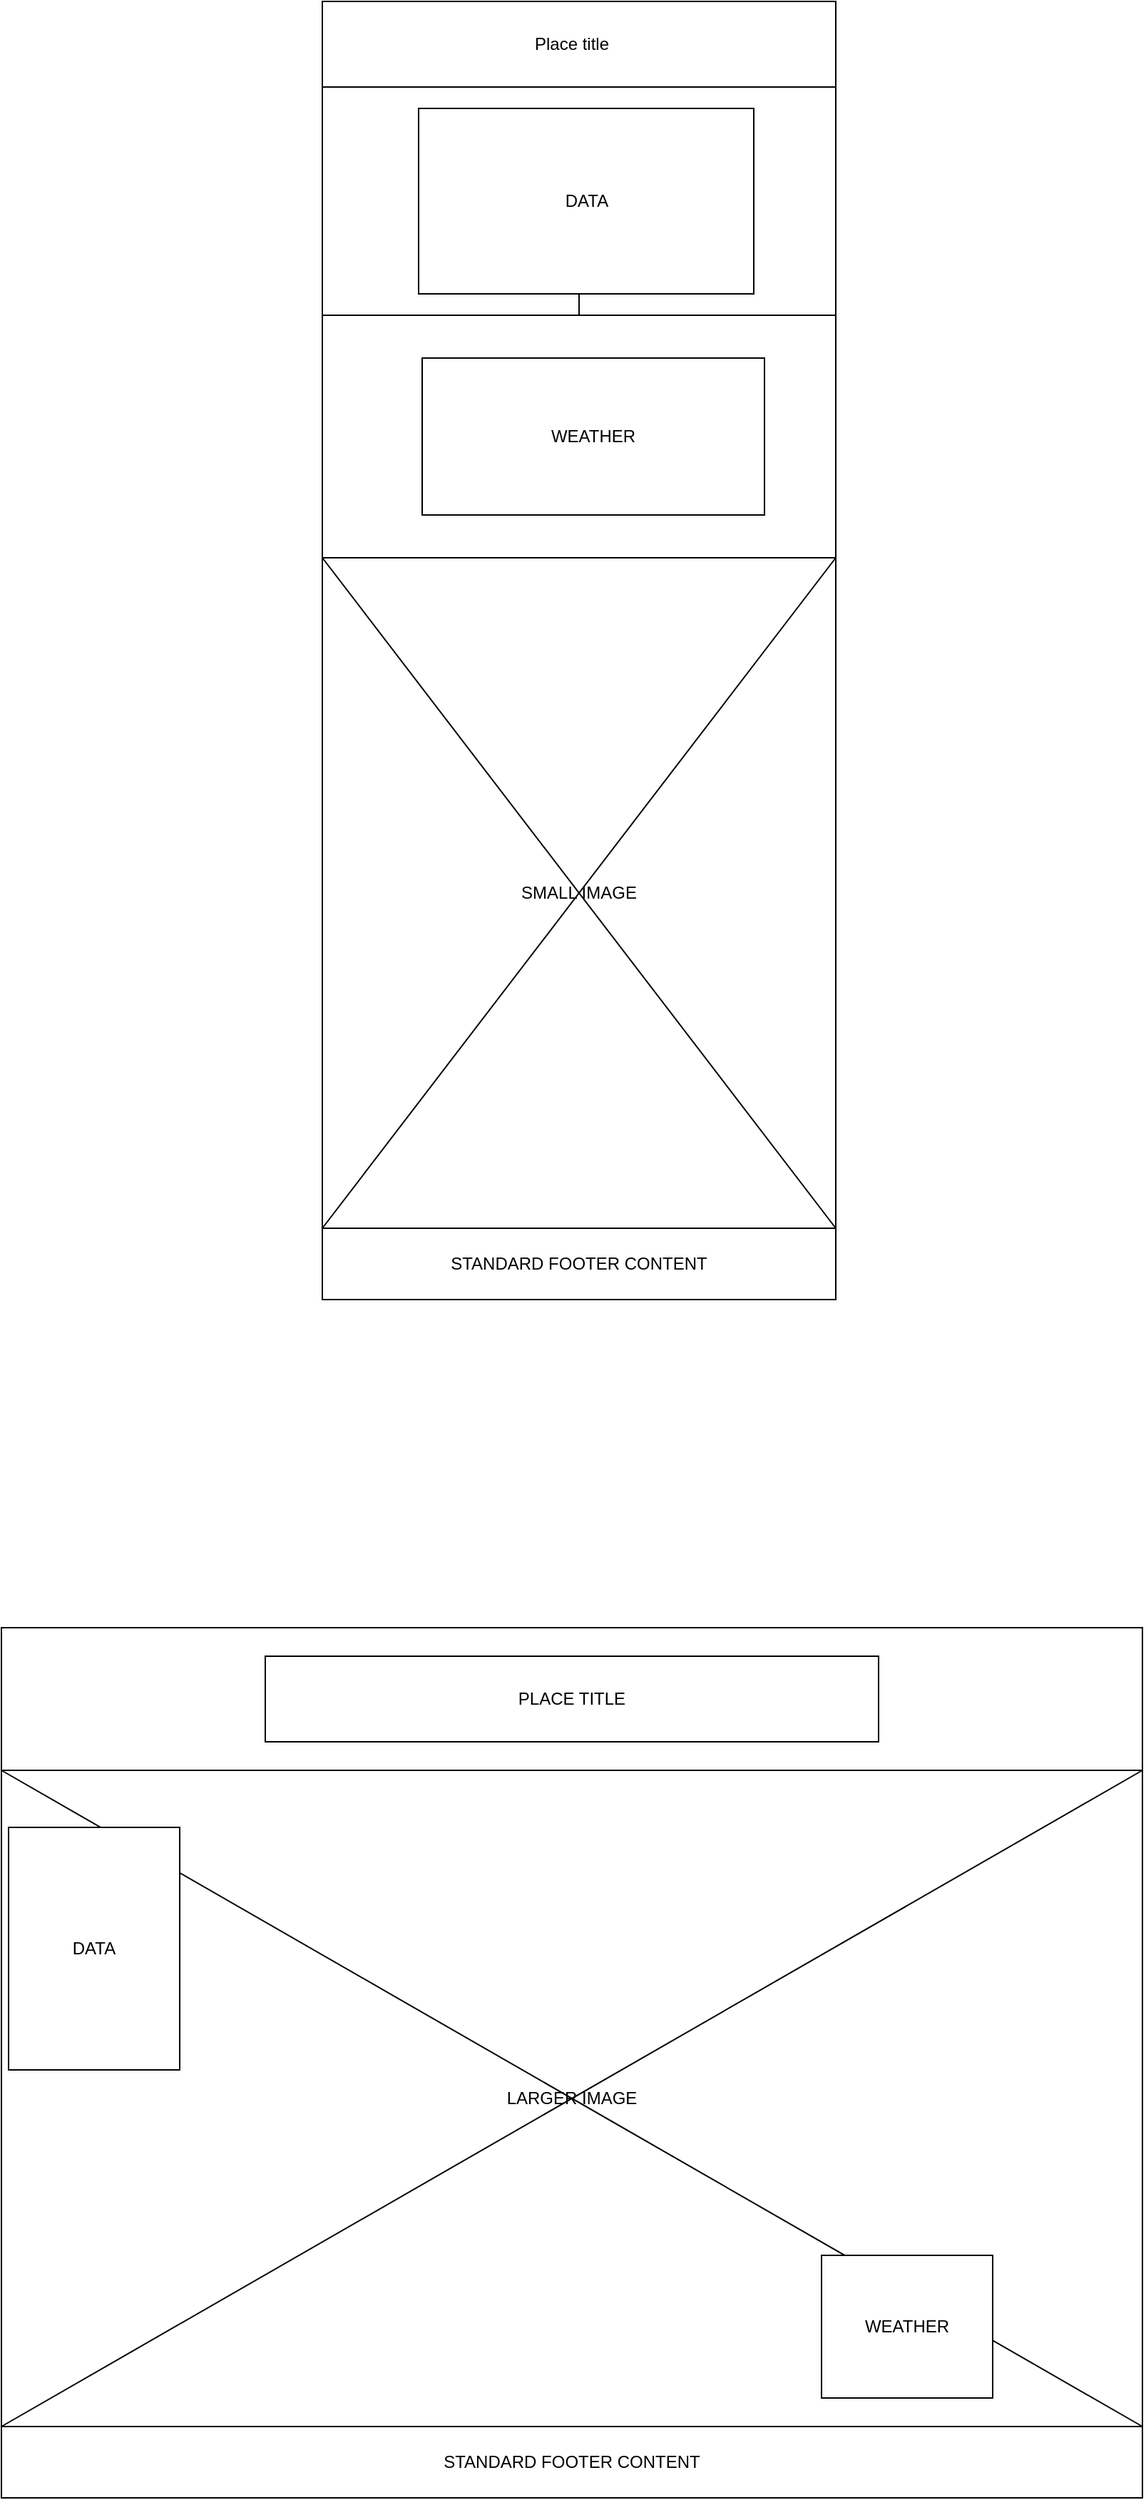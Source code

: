 <mxfile version="24.6.5" type="device">
  <diagram name="Page-1" id="hAu7OxkJgiYv9Njqm0pd">
    <mxGraphModel dx="1195" dy="643" grid="1" gridSize="10" guides="1" tooltips="1" connect="1" arrows="1" fold="1" page="1" pageScale="1" pageWidth="850" pageHeight="1100" math="0" shadow="0">
      <root>
        <mxCell id="0" />
        <mxCell id="1" parent="0" />
        <mxCell id="yqAuCsMN1EyHCu4pNG7R-1" value="" style="rounded=0;whiteSpace=wrap;html=1;" vertex="1" parent="1">
          <mxGeometry x="250" y="50" width="360" height="60" as="geometry" />
        </mxCell>
        <mxCell id="yqAuCsMN1EyHCu4pNG7R-4" value="Place title" style="text;strokeColor=none;align=center;fillColor=none;html=1;verticalAlign=middle;whiteSpace=wrap;rounded=0;" vertex="1" parent="1">
          <mxGeometry x="305" y="65" width="240" height="30" as="geometry" />
        </mxCell>
        <mxCell id="yqAuCsMN1EyHCu4pNG7R-5" value="" style="rounded=0;whiteSpace=wrap;html=1;" vertex="1" parent="1">
          <mxGeometry x="250" y="110" width="360" height="160" as="geometry" />
        </mxCell>
        <mxCell id="yqAuCsMN1EyHCu4pNG7R-14" style="edgeStyle=orthogonalEdgeStyle;rounded=0;orthogonalLoop=1;jettySize=auto;html=1;exitX=0.5;exitY=0;exitDx=0;exitDy=0;" edge="1" parent="1" source="yqAuCsMN1EyHCu4pNG7R-7" target="yqAuCsMN1EyHCu4pNG7R-5">
          <mxGeometry relative="1" as="geometry" />
        </mxCell>
        <mxCell id="yqAuCsMN1EyHCu4pNG7R-7" value="" style="rounded=0;whiteSpace=wrap;html=1;" vertex="1" parent="1">
          <mxGeometry x="250" y="270" width="360" height="170" as="geometry" />
        </mxCell>
        <mxCell id="yqAuCsMN1EyHCu4pNG7R-8" value="SMALL IMAGE" style="rounded=0;whiteSpace=wrap;html=1;" vertex="1" parent="1">
          <mxGeometry x="250" y="440" width="360" height="470" as="geometry" />
        </mxCell>
        <mxCell id="yqAuCsMN1EyHCu4pNG7R-10" value="" style="endArrow=none;html=1;rounded=0;exitX=0;exitY=1;exitDx=0;exitDy=0;entryX=1;entryY=0;entryDx=0;entryDy=0;" edge="1" parent="1" source="yqAuCsMN1EyHCu4pNG7R-8" target="yqAuCsMN1EyHCu4pNG7R-8">
          <mxGeometry width="50" height="50" relative="1" as="geometry">
            <mxPoint x="400" y="740" as="sourcePoint" />
            <mxPoint x="450" y="690" as="targetPoint" />
          </mxGeometry>
        </mxCell>
        <mxCell id="yqAuCsMN1EyHCu4pNG7R-15" value="DATA" style="rounded=0;whiteSpace=wrap;html=1;" vertex="1" parent="1">
          <mxGeometry x="317.5" y="125" width="235" height="130" as="geometry" />
        </mxCell>
        <mxCell id="yqAuCsMN1EyHCu4pNG7R-16" value="WEATHER" style="rounded=0;whiteSpace=wrap;html=1;" vertex="1" parent="1">
          <mxGeometry x="320" y="300" width="240" height="110" as="geometry" />
        </mxCell>
        <mxCell id="yqAuCsMN1EyHCu4pNG7R-18" value="" style="endArrow=none;html=1;rounded=0;entryX=0;entryY=0;entryDx=0;entryDy=0;exitX=1;exitY=1;exitDx=0;exitDy=0;" edge="1" parent="1" source="yqAuCsMN1EyHCu4pNG7R-8" target="yqAuCsMN1EyHCu4pNG7R-8">
          <mxGeometry width="50" height="50" relative="1" as="geometry">
            <mxPoint x="425" y="750" as="sourcePoint" />
            <mxPoint x="475" y="700" as="targetPoint" />
          </mxGeometry>
        </mxCell>
        <mxCell id="yqAuCsMN1EyHCu4pNG7R-20" value="" style="rounded=0;whiteSpace=wrap;html=1;" vertex="1" parent="1">
          <mxGeometry x="25" y="1190" width="800" height="100" as="geometry" />
        </mxCell>
        <mxCell id="yqAuCsMN1EyHCu4pNG7R-21" value="PLACE TITLE" style="rounded=0;whiteSpace=wrap;html=1;" vertex="1" parent="1">
          <mxGeometry x="210" y="1210" width="430" height="60" as="geometry" />
        </mxCell>
        <mxCell id="yqAuCsMN1EyHCu4pNG7R-23" value="STANDARD FOOTER CONTENT" style="rounded=0;whiteSpace=wrap;html=1;" vertex="1" parent="1">
          <mxGeometry x="250" y="910" width="360" height="50" as="geometry" />
        </mxCell>
        <mxCell id="yqAuCsMN1EyHCu4pNG7R-25" value="" style="endArrow=none;html=1;rounded=0;entryX=1;entryY=0;entryDx=0;entryDy=0;exitX=0;exitY=1;exitDx=0;exitDy=0;" edge="1" parent="1" source="yqAuCsMN1EyHCu4pNG7R-22" target="yqAuCsMN1EyHCu4pNG7R-22">
          <mxGeometry width="50" height="50" relative="1" as="geometry">
            <mxPoint x="400" y="1550" as="sourcePoint" />
            <mxPoint x="450" y="1500" as="targetPoint" />
          </mxGeometry>
        </mxCell>
        <mxCell id="yqAuCsMN1EyHCu4pNG7R-26" value="" style="endArrow=none;html=1;rounded=0;" edge="1" parent="1" source="yqAuCsMN1EyHCu4pNG7R-22">
          <mxGeometry width="50" height="50" relative="1" as="geometry">
            <mxPoint x="480" y="1580" as="sourcePoint" />
            <mxPoint x="530" y="1530" as="targetPoint" />
          </mxGeometry>
        </mxCell>
        <mxCell id="yqAuCsMN1EyHCu4pNG7R-27" value="" style="endArrow=none;html=1;rounded=0;" edge="1" parent="1" target="yqAuCsMN1EyHCu4pNG7R-22">
          <mxGeometry width="50" height="50" relative="1" as="geometry">
            <mxPoint x="480" y="1580" as="sourcePoint" />
            <mxPoint x="530" y="1530" as="targetPoint" />
          </mxGeometry>
        </mxCell>
        <mxCell id="yqAuCsMN1EyHCu4pNG7R-22" value="LARGER IMAGE" style="rounded=0;whiteSpace=wrap;html=1;" vertex="1" parent="1">
          <mxGeometry x="25" y="1290" width="800" height="460" as="geometry" />
        </mxCell>
        <mxCell id="yqAuCsMN1EyHCu4pNG7R-28" value="" style="endArrow=none;html=1;rounded=0;exitX=0;exitY=1;exitDx=0;exitDy=0;entryX=1;entryY=0;entryDx=0;entryDy=0;" edge="1" parent="1" source="yqAuCsMN1EyHCu4pNG7R-22" target="yqAuCsMN1EyHCu4pNG7R-22">
          <mxGeometry width="50" height="50" relative="1" as="geometry">
            <mxPoint x="425" y="1560" as="sourcePoint" />
            <mxPoint x="475" y="1510" as="targetPoint" />
          </mxGeometry>
        </mxCell>
        <mxCell id="yqAuCsMN1EyHCu4pNG7R-29" value="" style="endArrow=none;html=1;rounded=0;entryX=0;entryY=0;entryDx=0;entryDy=0;exitX=1;exitY=1;exitDx=0;exitDy=0;" edge="1" parent="1" source="yqAuCsMN1EyHCu4pNG7R-22" target="yqAuCsMN1EyHCu4pNG7R-22">
          <mxGeometry width="50" height="50" relative="1" as="geometry">
            <mxPoint x="400" y="1570" as="sourcePoint" />
            <mxPoint x="450" y="1520" as="targetPoint" />
          </mxGeometry>
        </mxCell>
        <mxCell id="yqAuCsMN1EyHCu4pNG7R-30" value="DATA" style="rounded=0;whiteSpace=wrap;html=1;" vertex="1" parent="1">
          <mxGeometry x="30" y="1330" width="120" height="170" as="geometry" />
        </mxCell>
        <mxCell id="yqAuCsMN1EyHCu4pNG7R-31" value="WEATHER" style="rounded=0;whiteSpace=wrap;html=1;" vertex="1" parent="1">
          <mxGeometry x="600" y="1630" width="120" height="100" as="geometry" />
        </mxCell>
        <mxCell id="yqAuCsMN1EyHCu4pNG7R-32" value="STANDARD FOOTER CONTENT" style="rounded=0;whiteSpace=wrap;html=1;" vertex="1" parent="1">
          <mxGeometry x="25" y="1750" width="800" height="50" as="geometry" />
        </mxCell>
      </root>
    </mxGraphModel>
  </diagram>
</mxfile>
